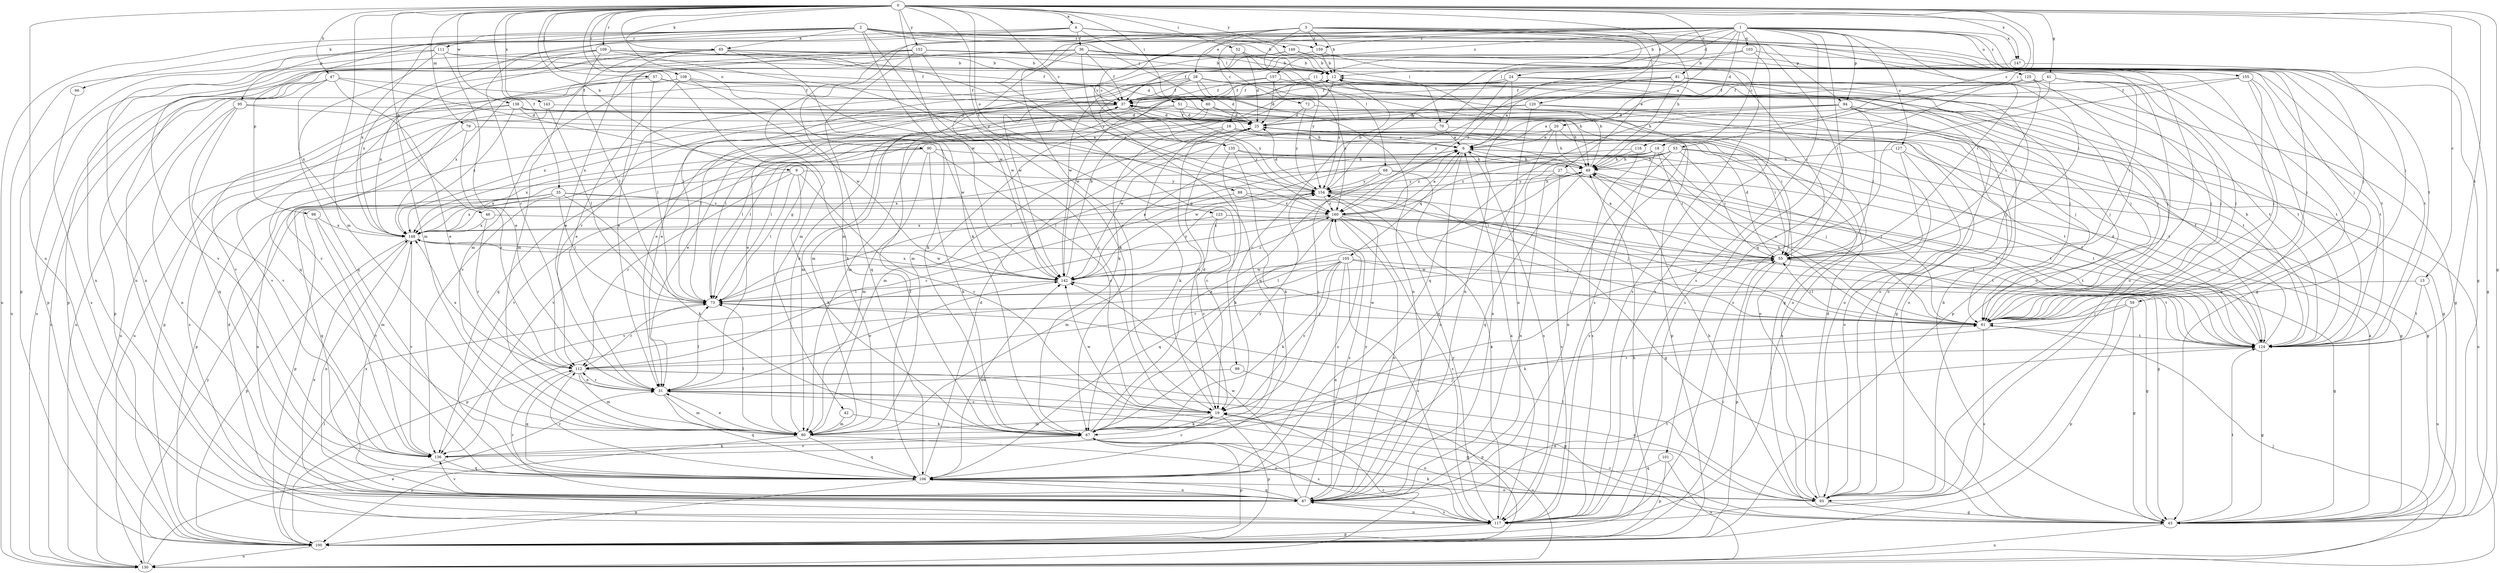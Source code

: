 strict digraph  {
0;
1;
2;
3;
4;
6;
9;
11;
12;
13;
16;
18;
19;
20;
24;
25;
27;
28;
31;
35;
36;
37;
41;
42;
43;
46;
47;
49;
51;
52;
53;
55;
57;
59;
60;
61;
65;
66;
67;
68;
70;
72;
73;
79;
80;
81;
87;
88;
90;
93;
94;
95;
98;
99;
100;
101;
103;
105;
106;
108;
109;
111;
112;
116;
117;
120;
123;
124;
125;
127;
130;
135;
136;
138;
142;
143;
147;
148;
149;
152;
154;
155;
157;
159;
160;
0 -> 4  [label=a];
0 -> 9  [label=b];
0 -> 13  [label=c];
0 -> 35  [label=f];
0 -> 41  [label=g];
0 -> 42  [label=g];
0 -> 43  [label=g];
0 -> 46  [label=h];
0 -> 47  [label=h];
0 -> 51  [label=i];
0 -> 52  [label=i];
0 -> 53  [label=i];
0 -> 57  [label=j];
0 -> 65  [label=k];
0 -> 79  [label=m];
0 -> 80  [label=m];
0 -> 81  [label=n];
0 -> 87  [label=n];
0 -> 88  [label=o];
0 -> 90  [label=o];
0 -> 108  [label=r];
0 -> 109  [label=r];
0 -> 116  [label=s];
0 -> 120  [label=t];
0 -> 123  [label=t];
0 -> 124  [label=t];
0 -> 135  [label=v];
0 -> 138  [label=w];
0 -> 142  [label=w];
0 -> 143  [label=x];
0 -> 147  [label=x];
0 -> 149  [label=y];
0 -> 152  [label=y];
1 -> 6  [label=a];
1 -> 11  [label=b];
1 -> 16  [label=c];
1 -> 18  [label=c];
1 -> 19  [label=c];
1 -> 20  [label=d];
1 -> 24  [label=d];
1 -> 55  [label=i];
1 -> 59  [label=j];
1 -> 80  [label=m];
1 -> 94  [label=p];
1 -> 101  [label=q];
1 -> 103  [label=q];
1 -> 117  [label=s];
1 -> 125  [label=u];
1 -> 127  [label=u];
1 -> 135  [label=v];
1 -> 147  [label=x];
1 -> 154  [label=y];
1 -> 155  [label=z];
1 -> 157  [label=z];
1 -> 159  [label=z];
2 -> 12  [label=b];
2 -> 55  [label=i];
2 -> 60  [label=j];
2 -> 61  [label=j];
2 -> 65  [label=k];
2 -> 66  [label=k];
2 -> 67  [label=k];
2 -> 94  [label=p];
2 -> 95  [label=p];
2 -> 98  [label=p];
2 -> 111  [label=r];
2 -> 112  [label=r];
2 -> 124  [label=t];
2 -> 130  [label=u];
2 -> 142  [label=w];
2 -> 159  [label=z];
3 -> 12  [label=b];
3 -> 27  [label=e];
3 -> 28  [label=e];
3 -> 43  [label=g];
3 -> 49  [label=h];
3 -> 55  [label=i];
3 -> 68  [label=l];
3 -> 70  [label=l];
3 -> 80  [label=m];
3 -> 99  [label=p];
3 -> 135  [label=v];
3 -> 159  [label=z];
4 -> 36  [label=f];
4 -> 70  [label=l];
4 -> 72  [label=l];
4 -> 80  [label=m];
4 -> 93  [label=o];
4 -> 100  [label=p];
4 -> 148  [label=x];
6 -> 49  [label=h];
6 -> 87  [label=n];
6 -> 100  [label=p];
6 -> 105  [label=q];
6 -> 117  [label=s];
6 -> 160  [label=z];
9 -> 19  [label=c];
9 -> 67  [label=k];
9 -> 73  [label=l];
9 -> 112  [label=r];
9 -> 148  [label=x];
9 -> 154  [label=y];
11 -> 37  [label=f];
11 -> 61  [label=j];
11 -> 117  [label=s];
11 -> 142  [label=w];
11 -> 154  [label=y];
12 -> 37  [label=f];
12 -> 61  [label=j];
12 -> 67  [label=k];
12 -> 93  [label=o];
13 -> 73  [label=l];
13 -> 124  [label=t];
13 -> 130  [label=u];
16 -> 6  [label=a];
16 -> 19  [label=c];
16 -> 67  [label=k];
16 -> 73  [label=l];
16 -> 100  [label=p];
16 -> 130  [label=u];
18 -> 49  [label=h];
18 -> 55  [label=i];
18 -> 61  [label=j];
18 -> 73  [label=l];
18 -> 117  [label=s];
18 -> 136  [label=v];
19 -> 25  [label=d];
19 -> 67  [label=k];
19 -> 80  [label=m];
19 -> 100  [label=p];
19 -> 130  [label=u];
19 -> 142  [label=w];
20 -> 6  [label=a];
20 -> 49  [label=h];
20 -> 55  [label=i];
20 -> 87  [label=n];
20 -> 142  [label=w];
24 -> 37  [label=f];
24 -> 43  [label=g];
24 -> 61  [label=j];
24 -> 80  [label=m];
24 -> 87  [label=n];
24 -> 124  [label=t];
24 -> 136  [label=v];
24 -> 148  [label=x];
24 -> 160  [label=z];
25 -> 6  [label=a];
25 -> 37  [label=f];
25 -> 73  [label=l];
25 -> 80  [label=m];
25 -> 93  [label=o];
25 -> 124  [label=t];
27 -> 87  [label=n];
27 -> 117  [label=s];
27 -> 124  [label=t];
27 -> 154  [label=y];
28 -> 25  [label=d];
28 -> 31  [label=e];
28 -> 37  [label=f];
28 -> 61  [label=j];
28 -> 87  [label=n];
28 -> 106  [label=q];
28 -> 112  [label=r];
28 -> 124  [label=t];
31 -> 19  [label=c];
31 -> 43  [label=g];
31 -> 73  [label=l];
31 -> 80  [label=m];
31 -> 106  [label=q];
31 -> 112  [label=r];
31 -> 142  [label=w];
35 -> 67  [label=k];
35 -> 73  [label=l];
35 -> 87  [label=n];
35 -> 106  [label=q];
35 -> 124  [label=t];
35 -> 148  [label=x];
35 -> 160  [label=z];
36 -> 12  [label=b];
36 -> 37  [label=f];
36 -> 55  [label=i];
36 -> 80  [label=m];
36 -> 87  [label=n];
36 -> 93  [label=o];
36 -> 142  [label=w];
36 -> 160  [label=z];
37 -> 25  [label=d];
37 -> 49  [label=h];
37 -> 73  [label=l];
37 -> 80  [label=m];
37 -> 130  [label=u];
37 -> 148  [label=x];
37 -> 160  [label=z];
41 -> 19  [label=c];
41 -> 37  [label=f];
41 -> 55  [label=i];
41 -> 61  [label=j];
41 -> 106  [label=q];
41 -> 124  [label=t];
42 -> 67  [label=k];
42 -> 80  [label=m];
43 -> 6  [label=a];
43 -> 12  [label=b];
43 -> 19  [label=c];
43 -> 124  [label=t];
43 -> 130  [label=u];
46 -> 112  [label=r];
46 -> 124  [label=t];
46 -> 148  [label=x];
47 -> 31  [label=e];
47 -> 37  [label=f];
47 -> 67  [label=k];
47 -> 100  [label=p];
47 -> 130  [label=u];
47 -> 148  [label=x];
49 -> 12  [label=b];
49 -> 67  [label=k];
49 -> 106  [label=q];
49 -> 124  [label=t];
49 -> 154  [label=y];
51 -> 25  [label=d];
51 -> 43  [label=g];
51 -> 80  [label=m];
51 -> 148  [label=x];
51 -> 154  [label=y];
52 -> 12  [label=b];
52 -> 25  [label=d];
52 -> 37  [label=f];
52 -> 154  [label=y];
53 -> 43  [label=g];
53 -> 49  [label=h];
53 -> 55  [label=i];
53 -> 73  [label=l];
53 -> 87  [label=n];
53 -> 106  [label=q];
53 -> 124  [label=t];
53 -> 160  [label=z];
55 -> 6  [label=a];
55 -> 25  [label=d];
55 -> 43  [label=g];
55 -> 100  [label=p];
55 -> 112  [label=r];
55 -> 124  [label=t];
55 -> 142  [label=w];
57 -> 37  [label=f];
57 -> 43  [label=g];
57 -> 73  [label=l];
57 -> 148  [label=x];
59 -> 43  [label=g];
59 -> 61  [label=j];
59 -> 67  [label=k];
59 -> 100  [label=p];
60 -> 25  [label=d];
60 -> 31  [label=e];
60 -> 55  [label=i];
60 -> 93  [label=o];
60 -> 106  [label=q];
61 -> 6  [label=a];
61 -> 49  [label=h];
61 -> 55  [label=i];
61 -> 117  [label=s];
61 -> 124  [label=t];
61 -> 142  [label=w];
65 -> 12  [label=b];
65 -> 31  [label=e];
65 -> 67  [label=k];
65 -> 80  [label=m];
65 -> 100  [label=p];
65 -> 106  [label=q];
65 -> 124  [label=t];
65 -> 154  [label=y];
66 -> 117  [label=s];
67 -> 6  [label=a];
67 -> 55  [label=i];
67 -> 93  [label=o];
67 -> 100  [label=p];
67 -> 117  [label=s];
67 -> 136  [label=v];
67 -> 154  [label=y];
68 -> 19  [label=c];
68 -> 117  [label=s];
68 -> 124  [label=t];
68 -> 148  [label=x];
68 -> 154  [label=y];
70 -> 6  [label=a];
70 -> 73  [label=l];
70 -> 124  [label=t];
72 -> 25  [label=d];
72 -> 61  [label=j];
72 -> 154  [label=y];
73 -> 61  [label=j];
73 -> 112  [label=r];
79 -> 6  [label=a];
79 -> 112  [label=r];
79 -> 117  [label=s];
80 -> 12  [label=b];
80 -> 31  [label=e];
80 -> 61  [label=j];
80 -> 73  [label=l];
80 -> 93  [label=o];
80 -> 100  [label=p];
80 -> 106  [label=q];
81 -> 6  [label=a];
81 -> 31  [label=e];
81 -> 37  [label=f];
81 -> 49  [label=h];
81 -> 61  [label=j];
81 -> 93  [label=o];
87 -> 106  [label=q];
87 -> 112  [label=r];
87 -> 117  [label=s];
87 -> 124  [label=t];
87 -> 136  [label=v];
87 -> 142  [label=w];
87 -> 148  [label=x];
87 -> 154  [label=y];
87 -> 160  [label=z];
88 -> 61  [label=j];
88 -> 112  [label=r];
88 -> 160  [label=z];
90 -> 19  [label=c];
90 -> 49  [label=h];
90 -> 67  [label=k];
90 -> 80  [label=m];
90 -> 136  [label=v];
90 -> 148  [label=x];
93 -> 25  [label=d];
93 -> 31  [label=e];
93 -> 43  [label=g];
93 -> 49  [label=h];
93 -> 73  [label=l];
94 -> 6  [label=a];
94 -> 25  [label=d];
94 -> 43  [label=g];
94 -> 55  [label=i];
94 -> 61  [label=j];
94 -> 73  [label=l];
94 -> 93  [label=o];
95 -> 25  [label=d];
95 -> 87  [label=n];
95 -> 106  [label=q];
95 -> 136  [label=v];
95 -> 142  [label=w];
98 -> 80  [label=m];
98 -> 136  [label=v];
98 -> 148  [label=x];
99 -> 31  [label=e];
99 -> 100  [label=p];
100 -> 49  [label=h];
100 -> 55  [label=i];
100 -> 73  [label=l];
100 -> 130  [label=u];
101 -> 100  [label=p];
101 -> 106  [label=q];
101 -> 130  [label=u];
103 -> 12  [label=b];
103 -> 93  [label=o];
103 -> 117  [label=s];
103 -> 142  [label=w];
105 -> 19  [label=c];
105 -> 43  [label=g];
105 -> 61  [label=j];
105 -> 67  [label=k];
105 -> 73  [label=l];
105 -> 87  [label=n];
105 -> 100  [label=p];
105 -> 117  [label=s];
105 -> 142  [label=w];
106 -> 25  [label=d];
106 -> 37  [label=f];
106 -> 87  [label=n];
106 -> 93  [label=o];
106 -> 100  [label=p];
106 -> 112  [label=r];
106 -> 142  [label=w];
106 -> 160  [label=z];
108 -> 19  [label=c];
108 -> 31  [label=e];
108 -> 37  [label=f];
108 -> 130  [label=u];
108 -> 136  [label=v];
108 -> 142  [label=w];
109 -> 12  [label=b];
109 -> 25  [label=d];
109 -> 37  [label=f];
109 -> 73  [label=l];
109 -> 87  [label=n];
109 -> 100  [label=p];
109 -> 136  [label=v];
109 -> 154  [label=y];
111 -> 12  [label=b];
111 -> 31  [label=e];
111 -> 37  [label=f];
111 -> 87  [label=n];
111 -> 106  [label=q];
111 -> 130  [label=u];
112 -> 31  [label=e];
112 -> 43  [label=g];
112 -> 80  [label=m];
112 -> 93  [label=o];
112 -> 106  [label=q];
112 -> 148  [label=x];
116 -> 49  [label=h];
116 -> 117  [label=s];
116 -> 142  [label=w];
117 -> 6  [label=a];
117 -> 25  [label=d];
117 -> 67  [label=k];
117 -> 87  [label=n];
117 -> 100  [label=p];
117 -> 148  [label=x];
117 -> 154  [label=y];
120 -> 25  [label=d];
120 -> 31  [label=e];
120 -> 61  [label=j];
120 -> 87  [label=n];
120 -> 124  [label=t];
123 -> 19  [label=c];
123 -> 61  [label=j];
123 -> 80  [label=m];
123 -> 124  [label=t];
123 -> 148  [label=x];
124 -> 12  [label=b];
124 -> 25  [label=d];
124 -> 37  [label=f];
124 -> 43  [label=g];
124 -> 112  [label=r];
125 -> 37  [label=f];
125 -> 55  [label=i];
125 -> 61  [label=j];
125 -> 100  [label=p];
125 -> 117  [label=s];
127 -> 43  [label=g];
127 -> 49  [label=h];
127 -> 93  [label=o];
127 -> 117  [label=s];
130 -> 19  [label=c];
130 -> 31  [label=e];
130 -> 61  [label=j];
130 -> 154  [label=y];
135 -> 19  [label=c];
135 -> 49  [label=h];
135 -> 61  [label=j];
135 -> 67  [label=k];
136 -> 19  [label=c];
136 -> 67  [label=k];
136 -> 106  [label=q];
138 -> 25  [label=d];
138 -> 49  [label=h];
138 -> 93  [label=o];
138 -> 130  [label=u];
138 -> 136  [label=v];
138 -> 148  [label=x];
142 -> 6  [label=a];
142 -> 12  [label=b];
142 -> 73  [label=l];
142 -> 148  [label=x];
142 -> 154  [label=y];
142 -> 160  [label=z];
143 -> 25  [label=d];
143 -> 73  [label=l];
143 -> 100  [label=p];
147 -> 43  [label=g];
147 -> 160  [label=z];
148 -> 55  [label=i];
148 -> 87  [label=n];
148 -> 100  [label=p];
148 -> 136  [label=v];
148 -> 142  [label=w];
149 -> 12  [label=b];
149 -> 61  [label=j];
149 -> 73  [label=l];
149 -> 124  [label=t];
149 -> 136  [label=v];
152 -> 12  [label=b];
152 -> 31  [label=e];
152 -> 43  [label=g];
152 -> 61  [label=j];
152 -> 67  [label=k];
152 -> 106  [label=q];
152 -> 130  [label=u];
152 -> 148  [label=x];
154 -> 12  [label=b];
154 -> 25  [label=d];
154 -> 43  [label=g];
154 -> 49  [label=h];
154 -> 55  [label=i];
154 -> 100  [label=p];
154 -> 160  [label=z];
155 -> 37  [label=f];
155 -> 61  [label=j];
155 -> 93  [label=o];
155 -> 117  [label=s];
155 -> 124  [label=t];
157 -> 25  [label=d];
157 -> 37  [label=f];
157 -> 49  [label=h];
157 -> 80  [label=m];
157 -> 160  [label=z];
159 -> 12  [label=b];
159 -> 117  [label=s];
159 -> 142  [label=w];
160 -> 6  [label=a];
160 -> 43  [label=g];
160 -> 61  [label=j];
160 -> 87  [label=n];
160 -> 106  [label=q];
160 -> 117  [label=s];
160 -> 136  [label=v];
160 -> 148  [label=x];
}
